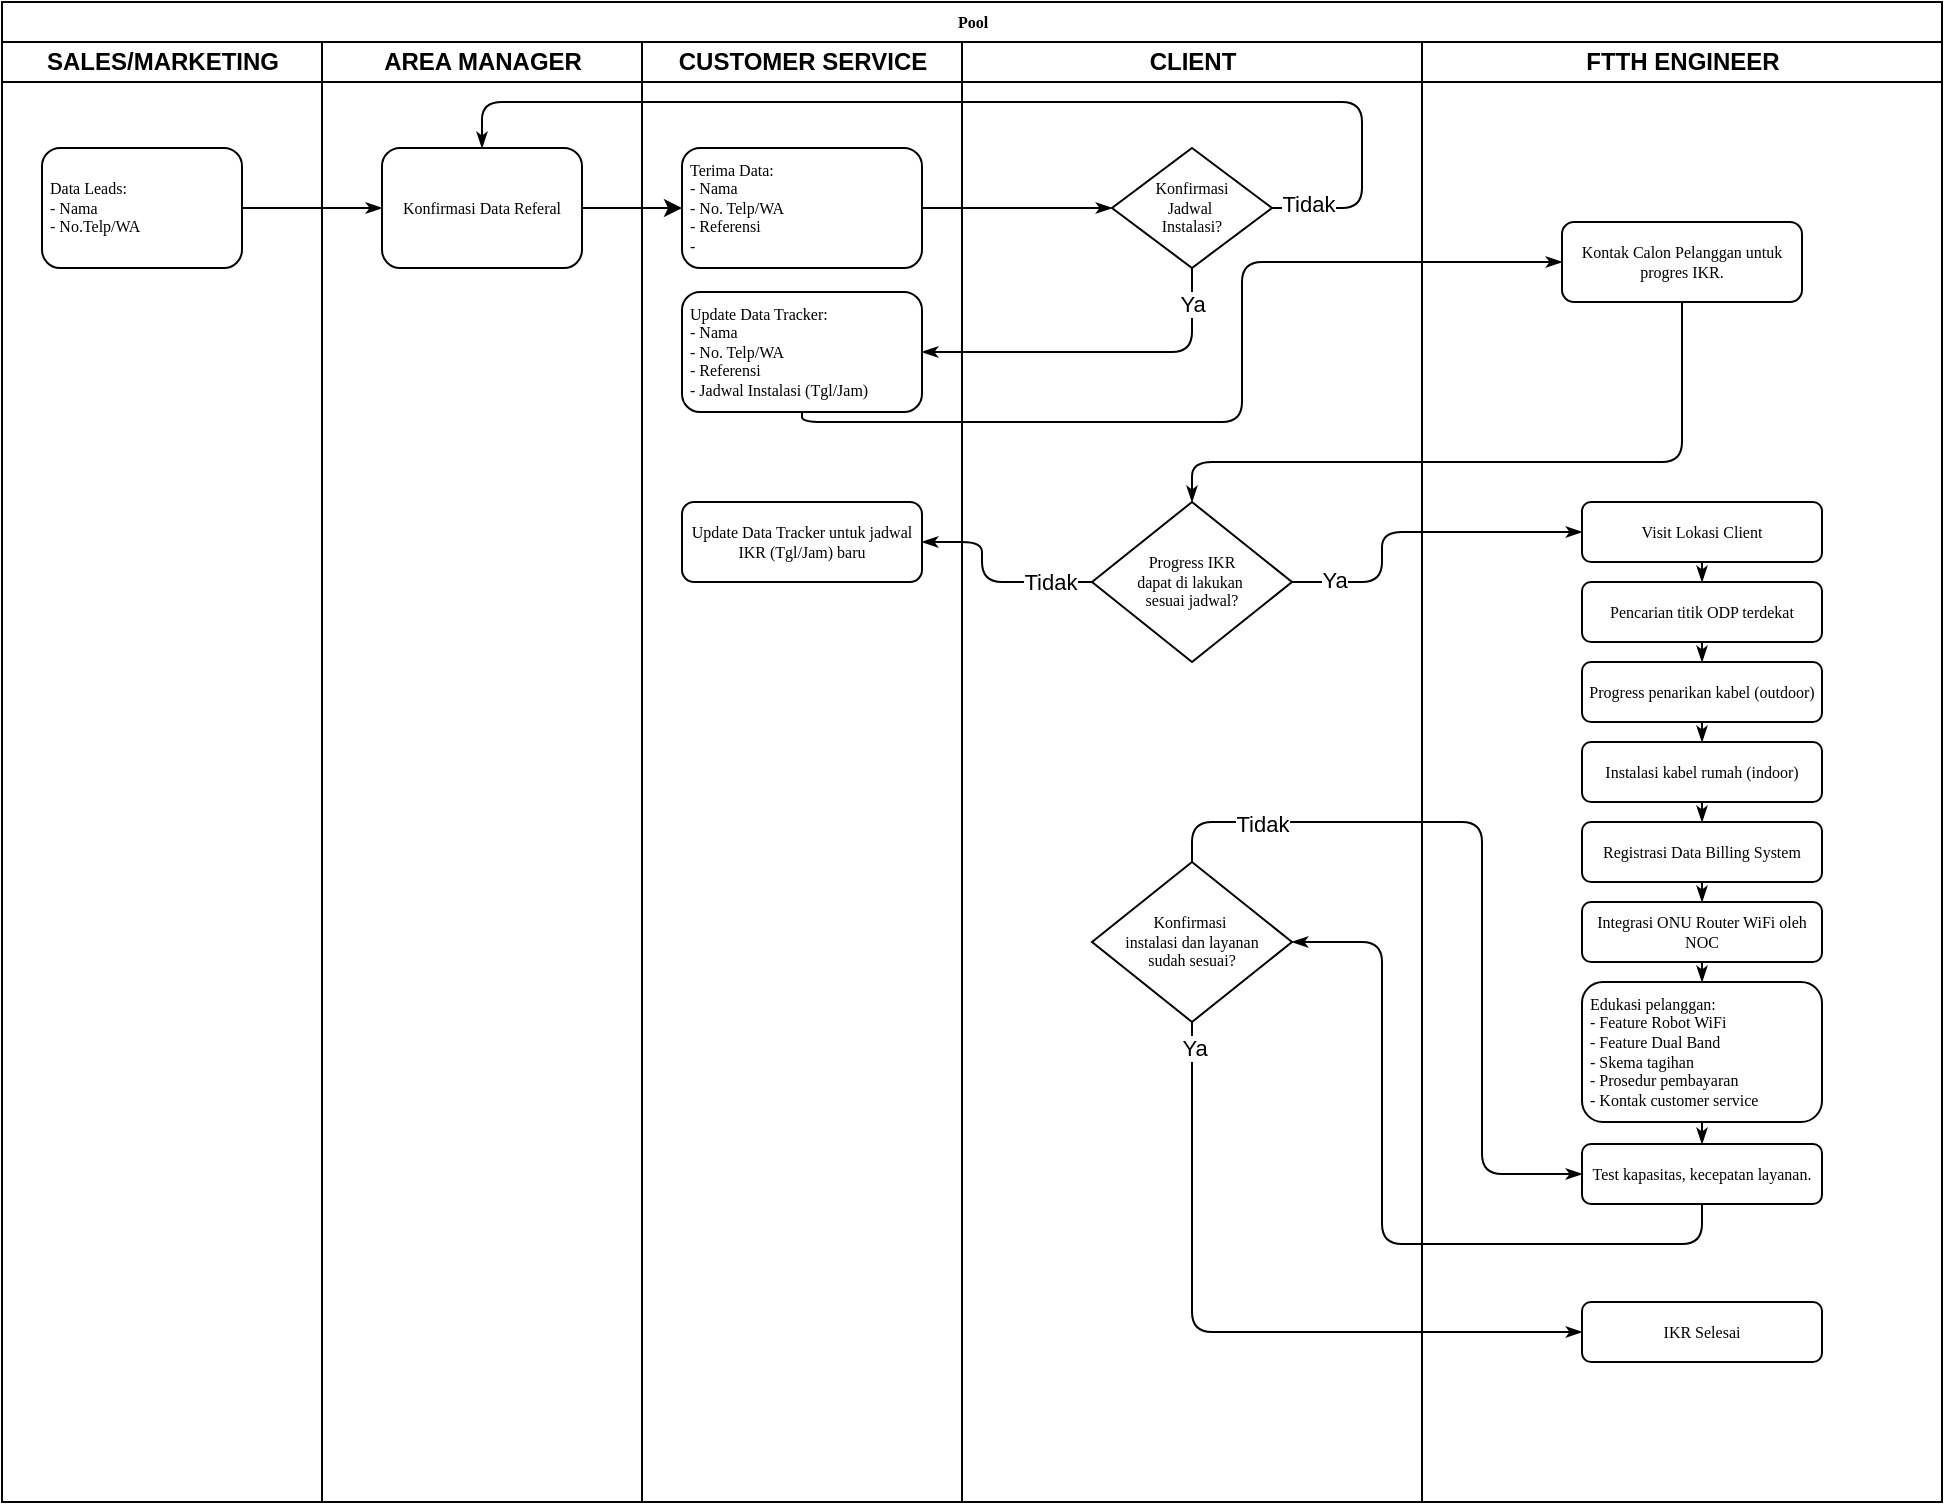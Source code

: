 <mxfile version="27.2.0">
  <diagram name="Page-1" id="74e2e168-ea6b-b213-b513-2b3c1d86103e">
    <mxGraphModel dx="1181" dy="630" grid="1" gridSize="10" guides="1" tooltips="1" connect="1" arrows="1" fold="1" page="1" pageScale="1" pageWidth="1100" pageHeight="850" background="none" math="0" shadow="0">
      <root>
        <mxCell id="0" />
        <mxCell id="1" parent="0" />
        <mxCell id="77e6c97f196da883-1" value="Pool" style="swimlane;html=1;childLayout=stackLayout;startSize=20;rounded=0;shadow=0;labelBackgroundColor=none;strokeWidth=1;fontFamily=Verdana;fontSize=8;align=center;" parent="1" vertex="1">
          <mxGeometry x="70" y="40" width="970" height="750" as="geometry" />
        </mxCell>
        <mxCell id="77e6c97f196da883-2" value="SALES/MARKETING" style="swimlane;html=1;startSize=20;" parent="77e6c97f196da883-1" vertex="1">
          <mxGeometry y="20" width="160" height="730" as="geometry" />
        </mxCell>
        <mxCell id="77e6c97f196da883-8" value="&lt;span style=&quot;background-color: transparent; color: light-dark(rgb(0, 0, 0), rgb(255, 255, 255));&quot;&gt;Data Leads:&lt;/span&gt;&lt;div&gt;&lt;span style=&quot;background-color: transparent; color: light-dark(rgb(0, 0, 0), rgb(255, 255, 255));&quot;&gt;- Nama&lt;/span&gt;&lt;/div&gt;&lt;div&gt;&lt;span style=&quot;background-color: transparent; color: light-dark(rgb(0, 0, 0), rgb(255, 255, 255));&quot;&gt;- No.Telp/WA&lt;/span&gt;&lt;/div&gt;" style="rounded=1;whiteSpace=wrap;html=1;shadow=0;labelBackgroundColor=none;strokeWidth=1;fontFamily=Verdana;fontSize=8;align=left;spacingTop=2;spacingLeft=2;spacingBottom=2;spacingRight=2;" parent="77e6c97f196da883-2" vertex="1">
          <mxGeometry x="20" y="53" width="100" height="60" as="geometry" />
        </mxCell>
        <mxCell id="77e6c97f196da883-26" style="edgeStyle=orthogonalEdgeStyle;rounded=1;html=1;labelBackgroundColor=none;startArrow=none;startFill=0;startSize=5;endArrow=classicThin;endFill=1;endSize=5;jettySize=auto;orthogonalLoop=1;strokeWidth=1;fontFamily=Verdana;fontSize=8" parent="77e6c97f196da883-1" source="77e6c97f196da883-8" target="77e6c97f196da883-11" edge="1">
          <mxGeometry relative="1" as="geometry" />
        </mxCell>
        <mxCell id="77e6c97f196da883-30" style="edgeStyle=orthogonalEdgeStyle;rounded=1;html=1;labelBackgroundColor=none;startArrow=none;startFill=0;startSize=5;endArrow=classicThin;endFill=1;endSize=5;jettySize=auto;orthogonalLoop=1;strokeWidth=1;fontFamily=Verdana;fontSize=8;entryX=1;entryY=0.5;entryDx=0;entryDy=0;exitX=0.5;exitY=1;exitDx=0;exitDy=0;" parent="77e6c97f196da883-1" source="77e6c97f196da883-13" target="77e6c97f196da883-9" edge="1">
          <mxGeometry relative="1" as="geometry">
            <mxPoint x="510" y="180" as="targetPoint" />
            <Array as="points">
              <mxPoint x="595" y="175" />
            </Array>
          </mxGeometry>
        </mxCell>
        <mxCell id="3ZI_s4VnCXpma9ha0Qns-6" value="Ya" style="edgeLabel;html=1;align=center;verticalAlign=middle;resizable=0;points=[];" vertex="1" connectable="0" parent="77e6c97f196da883-30">
          <mxGeometry x="-0.799" relative="1" as="geometry">
            <mxPoint as="offset" />
          </mxGeometry>
        </mxCell>
        <mxCell id="77e6c97f196da883-3" value="AREA MANAGER" style="swimlane;html=1;startSize=20;" parent="77e6c97f196da883-1" vertex="1">
          <mxGeometry x="160" y="20" width="160" height="730" as="geometry" />
        </mxCell>
        <mxCell id="77e6c97f196da883-11" value="Konfirmasi Data Referal" style="rounded=1;whiteSpace=wrap;html=1;shadow=0;labelBackgroundColor=none;strokeWidth=1;fontFamily=Verdana;fontSize=8;align=center;spacingTop=2;spacingLeft=2;spacingBottom=2;spacingRight=2;" parent="77e6c97f196da883-3" vertex="1">
          <mxGeometry x="30" y="53" width="100" height="60" as="geometry" />
        </mxCell>
        <mxCell id="77e6c97f196da883-4" value="CUSTOMER SERVICE" style="swimlane;html=1;startSize=20;" parent="77e6c97f196da883-1" vertex="1">
          <mxGeometry x="320" y="20" width="160" height="730" as="geometry" />
        </mxCell>
        <mxCell id="77e6c97f196da883-12" value="Terima Data:&lt;div&gt;- Nama&lt;/div&gt;&lt;div&gt;- No. Telp/WA&lt;/div&gt;&lt;div&gt;- Referensi&lt;/div&gt;&lt;div&gt;-&amp;nbsp;&lt;/div&gt;" style="rounded=1;whiteSpace=wrap;html=1;shadow=0;labelBackgroundColor=none;strokeWidth=1;fontFamily=Verdana;fontSize=8;align=left;spacingTop=2;spacingLeft=2;spacingBottom=2;spacingRight=2;" parent="77e6c97f196da883-4" vertex="1">
          <mxGeometry x="20" y="53" width="120" height="60" as="geometry" />
        </mxCell>
        <mxCell id="77e6c97f196da883-9" value="&lt;span style=&quot;&quot;&gt;Update Data Tracker:&lt;/span&gt;&lt;div style=&quot;&quot;&gt;- Nama&lt;/div&gt;&lt;div style=&quot;&quot;&gt;- No. Telp/WA&lt;/div&gt;&lt;div style=&quot;&quot;&gt;- Referensi&lt;/div&gt;&lt;div style=&quot;&quot;&gt;- Jadwal Instalasi (Tgl/Jam)&lt;/div&gt;" style="rounded=1;whiteSpace=wrap;html=1;shadow=0;labelBackgroundColor=none;strokeWidth=1;fontFamily=Verdana;fontSize=8;align=left;spacingTop=2;spacingBottom=2;spacingLeft=2;spacingRight=2;" parent="77e6c97f196da883-4" vertex="1">
          <mxGeometry x="20" y="125" width="120" height="60" as="geometry" />
        </mxCell>
        <mxCell id="3ZI_s4VnCXpma9ha0Qns-19" value="&lt;span style=&quot;&quot;&gt;Update Data Tracker untuk j&lt;/span&gt;&lt;span style=&quot;background-color: transparent; color: light-dark(rgb(0, 0, 0), rgb(255, 255, 255));&quot;&gt;adwal IKR (Tgl/Jam) baru&lt;/span&gt;" style="rounded=1;whiteSpace=wrap;html=1;shadow=0;labelBackgroundColor=none;strokeWidth=1;fontFamily=Verdana;fontSize=8;align=center;spacingTop=2;spacingBottom=2;spacingLeft=2;spacingRight=2;" vertex="1" parent="77e6c97f196da883-4">
          <mxGeometry x="20" y="230" width="120" height="40" as="geometry" />
        </mxCell>
        <mxCell id="77e6c97f196da883-5" value="CLIENT" style="swimlane;html=1;startSize=20;" parent="77e6c97f196da883-1" vertex="1">
          <mxGeometry x="480" y="20" width="230" height="730" as="geometry" />
        </mxCell>
        <mxCell id="77e6c97f196da883-13" value="Konfirmasi&lt;div&gt;Jadwal&amp;nbsp;&lt;/div&gt;&lt;div&gt;Instalasi?&lt;/div&gt;" style="rhombus;whiteSpace=wrap;html=1;rounded=0;shadow=0;labelBackgroundColor=none;strokeWidth=1;fontFamily=Verdana;fontSize=8;align=center;" parent="77e6c97f196da883-5" vertex="1">
          <mxGeometry x="75" y="53" width="80" height="60" as="geometry" />
        </mxCell>
        <mxCell id="3ZI_s4VnCXpma9ha0Qns-16" value="Progress IKR&lt;div&gt;dapat di lakukan&amp;nbsp;&lt;/div&gt;&lt;div&gt;sesuai jadwal?&lt;/div&gt;" style="rhombus;whiteSpace=wrap;html=1;rounded=0;shadow=0;labelBackgroundColor=none;strokeWidth=1;fontFamily=Verdana;fontSize=8;align=center;" vertex="1" parent="77e6c97f196da883-5">
          <mxGeometry x="65" y="230" width="100" height="80" as="geometry" />
        </mxCell>
        <mxCell id="3ZI_s4VnCXpma9ha0Qns-50" value="Konfirmasi&amp;nbsp;&lt;div&gt;instalasi&amp;nbsp;&lt;span style=&quot;background-color: transparent; color: light-dark(rgb(0, 0, 0), rgb(255, 255, 255));&quot;&gt;dan layanan&lt;/span&gt;&lt;/div&gt;&lt;div&gt;&lt;span style=&quot;background-color: transparent; color: light-dark(rgb(0, 0, 0), rgb(255, 255, 255));&quot;&gt;sudah sesuai?&lt;/span&gt;&lt;/div&gt;" style="rhombus;whiteSpace=wrap;html=1;rounded=0;shadow=0;labelBackgroundColor=none;strokeWidth=1;fontFamily=Verdana;fontSize=8;align=center;" vertex="1" parent="77e6c97f196da883-5">
          <mxGeometry x="65" y="410" width="100" height="80" as="geometry" />
        </mxCell>
        <mxCell id="77e6c97f196da883-6" value="FTTH ENGINEER" style="swimlane;html=1;startSize=20;" parent="77e6c97f196da883-1" vertex="1">
          <mxGeometry x="710" y="20" width="260" height="730" as="geometry" />
        </mxCell>
        <mxCell id="3ZI_s4VnCXpma9ha0Qns-13" value="Kontak Calon Pelanggan untuk progres IKR." style="rounded=1;whiteSpace=wrap;html=1;shadow=0;strokeColor=default;strokeWidth=1;align=center;verticalAlign=middle;spacingLeft=2;spacingRight=2;spacingTop=2;spacingBottom=2;fontFamily=Verdana;fontSize=8;fontColor=default;labelBackgroundColor=none;fillColor=default;" vertex="1" parent="77e6c97f196da883-6">
          <mxGeometry x="70" y="90" width="120" height="40" as="geometry" />
        </mxCell>
        <mxCell id="3ZI_s4VnCXpma9ha0Qns-40" style="edgeStyle=orthogonalEdgeStyle;shape=connector;rounded=1;orthogonalLoop=1;jettySize=auto;html=1;exitX=0.5;exitY=1;exitDx=0;exitDy=0;entryX=0.5;entryY=0;entryDx=0;entryDy=0;strokeColor=default;strokeWidth=1;align=center;verticalAlign=middle;fontFamily=Helvetica;fontSize=11;fontColor=default;labelBackgroundColor=default;resizable=0;startArrow=none;startFill=0;startSize=5;endArrow=classicThin;endFill=1;endSize=5;" edge="1" parent="77e6c97f196da883-6" source="3ZI_s4VnCXpma9ha0Qns-26" target="3ZI_s4VnCXpma9ha0Qns-29">
          <mxGeometry relative="1" as="geometry" />
        </mxCell>
        <mxCell id="3ZI_s4VnCXpma9ha0Qns-26" value="Visit Lokasi Client" style="rounded=1;whiteSpace=wrap;html=1;shadow=0;strokeColor=default;strokeWidth=1;align=center;verticalAlign=middle;spacingLeft=2;spacingRight=2;spacingTop=2;spacingBottom=2;fontFamily=Verdana;fontSize=8;fontColor=default;labelBackgroundColor=none;fillColor=default;" vertex="1" parent="77e6c97f196da883-6">
          <mxGeometry x="80" y="230" width="120" height="30" as="geometry" />
        </mxCell>
        <mxCell id="3ZI_s4VnCXpma9ha0Qns-41" style="edgeStyle=orthogonalEdgeStyle;shape=connector;rounded=1;orthogonalLoop=1;jettySize=auto;html=1;exitX=0.5;exitY=1;exitDx=0;exitDy=0;entryX=0.5;entryY=0;entryDx=0;entryDy=0;strokeColor=default;strokeWidth=1;align=center;verticalAlign=middle;fontFamily=Helvetica;fontSize=11;fontColor=default;labelBackgroundColor=default;resizable=0;startArrow=none;startFill=0;startSize=5;endArrow=classicThin;endFill=1;endSize=5;" edge="1" parent="77e6c97f196da883-6" source="3ZI_s4VnCXpma9ha0Qns-29" target="3ZI_s4VnCXpma9ha0Qns-31">
          <mxGeometry relative="1" as="geometry" />
        </mxCell>
        <mxCell id="3ZI_s4VnCXpma9ha0Qns-29" value="Pencarian titik ODP terdekat" style="rounded=1;whiteSpace=wrap;html=1;shadow=0;strokeColor=default;strokeWidth=1;align=center;verticalAlign=middle;spacingLeft=2;spacingRight=2;spacingTop=2;spacingBottom=2;fontFamily=Verdana;fontSize=8;fontColor=default;labelBackgroundColor=none;fillColor=default;" vertex="1" parent="77e6c97f196da883-6">
          <mxGeometry x="80" y="270" width="120" height="30" as="geometry" />
        </mxCell>
        <mxCell id="3ZI_s4VnCXpma9ha0Qns-42" style="edgeStyle=orthogonalEdgeStyle;shape=connector;rounded=1;orthogonalLoop=1;jettySize=auto;html=1;exitX=0.5;exitY=1;exitDx=0;exitDy=0;entryX=0.5;entryY=0;entryDx=0;entryDy=0;strokeColor=default;strokeWidth=1;align=center;verticalAlign=middle;fontFamily=Helvetica;fontSize=11;fontColor=default;labelBackgroundColor=default;resizable=0;startArrow=none;startFill=0;startSize=5;endArrow=classicThin;endFill=1;endSize=5;" edge="1" parent="77e6c97f196da883-6" source="3ZI_s4VnCXpma9ha0Qns-31" target="3ZI_s4VnCXpma9ha0Qns-32">
          <mxGeometry relative="1" as="geometry" />
        </mxCell>
        <mxCell id="3ZI_s4VnCXpma9ha0Qns-31" value="Progress penarikan kabel (outdoor)" style="rounded=1;whiteSpace=wrap;html=1;shadow=0;strokeColor=default;strokeWidth=1;align=center;verticalAlign=middle;spacingLeft=2;spacingRight=2;spacingTop=2;spacingBottom=2;fontFamily=Verdana;fontSize=8;fontColor=default;labelBackgroundColor=none;fillColor=default;" vertex="1" parent="77e6c97f196da883-6">
          <mxGeometry x="80" y="310" width="120" height="30" as="geometry" />
        </mxCell>
        <mxCell id="3ZI_s4VnCXpma9ha0Qns-44" style="edgeStyle=orthogonalEdgeStyle;shape=connector;rounded=1;orthogonalLoop=1;jettySize=auto;html=1;exitX=0.5;exitY=1;exitDx=0;exitDy=0;entryX=0.5;entryY=0;entryDx=0;entryDy=0;strokeColor=default;strokeWidth=1;align=center;verticalAlign=middle;fontFamily=Helvetica;fontSize=11;fontColor=default;labelBackgroundColor=default;resizable=0;startArrow=none;startFill=0;startSize=5;endArrow=classicThin;endFill=1;endSize=5;" edge="1" parent="77e6c97f196da883-6" source="3ZI_s4VnCXpma9ha0Qns-32" target="3ZI_s4VnCXpma9ha0Qns-36">
          <mxGeometry relative="1" as="geometry" />
        </mxCell>
        <mxCell id="3ZI_s4VnCXpma9ha0Qns-32" value="Instalasi kabel rumah (indoor)" style="rounded=1;whiteSpace=wrap;html=1;shadow=0;strokeColor=default;strokeWidth=1;align=center;verticalAlign=middle;spacingLeft=2;spacingRight=2;spacingTop=2;spacingBottom=2;fontFamily=Verdana;fontSize=8;fontColor=default;labelBackgroundColor=none;fillColor=default;" vertex="1" parent="77e6c97f196da883-6">
          <mxGeometry x="80" y="350" width="120" height="30" as="geometry" />
        </mxCell>
        <mxCell id="3ZI_s4VnCXpma9ha0Qns-45" style="edgeStyle=orthogonalEdgeStyle;shape=connector;rounded=1;orthogonalLoop=1;jettySize=auto;html=1;exitX=0.5;exitY=1;exitDx=0;exitDy=0;entryX=0.5;entryY=0;entryDx=0;entryDy=0;strokeColor=default;strokeWidth=1;align=center;verticalAlign=middle;fontFamily=Helvetica;fontSize=11;fontColor=default;labelBackgroundColor=default;resizable=0;startArrow=none;startFill=0;startSize=5;endArrow=classicThin;endFill=1;endSize=5;" edge="1" parent="77e6c97f196da883-6" source="3ZI_s4VnCXpma9ha0Qns-36" target="3ZI_s4VnCXpma9ha0Qns-37">
          <mxGeometry relative="1" as="geometry" />
        </mxCell>
        <mxCell id="3ZI_s4VnCXpma9ha0Qns-36" value="Registrasi Data Billing System" style="rounded=1;whiteSpace=wrap;html=1;shadow=0;strokeColor=default;strokeWidth=1;align=center;verticalAlign=middle;spacingLeft=2;spacingRight=2;spacingTop=2;spacingBottom=2;fontFamily=Verdana;fontSize=8;fontColor=default;labelBackgroundColor=none;fillColor=default;" vertex="1" parent="77e6c97f196da883-6">
          <mxGeometry x="80" y="390" width="120" height="30" as="geometry" />
        </mxCell>
        <mxCell id="3ZI_s4VnCXpma9ha0Qns-46" style="edgeStyle=orthogonalEdgeStyle;shape=connector;rounded=1;orthogonalLoop=1;jettySize=auto;html=1;exitX=0.5;exitY=1;exitDx=0;exitDy=0;entryX=0.5;entryY=0;entryDx=0;entryDy=0;strokeColor=default;strokeWidth=1;align=center;verticalAlign=middle;fontFamily=Helvetica;fontSize=11;fontColor=default;labelBackgroundColor=default;resizable=0;startArrow=none;startFill=0;startSize=5;endArrow=classicThin;endFill=1;endSize=5;" edge="1" parent="77e6c97f196da883-6" source="3ZI_s4VnCXpma9ha0Qns-37" target="3ZI_s4VnCXpma9ha0Qns-38">
          <mxGeometry relative="1" as="geometry" />
        </mxCell>
        <mxCell id="3ZI_s4VnCXpma9ha0Qns-37" value="Integrasi ONU Router WiFi oleh NOC" style="rounded=1;whiteSpace=wrap;html=1;shadow=0;strokeColor=default;strokeWidth=1;align=center;verticalAlign=middle;spacingLeft=2;spacingRight=2;spacingTop=2;spacingBottom=2;fontFamily=Verdana;fontSize=8;fontColor=default;labelBackgroundColor=none;fillColor=default;" vertex="1" parent="77e6c97f196da883-6">
          <mxGeometry x="80" y="430" width="120" height="30" as="geometry" />
        </mxCell>
        <mxCell id="3ZI_s4VnCXpma9ha0Qns-47" style="edgeStyle=orthogonalEdgeStyle;shape=connector;rounded=1;orthogonalLoop=1;jettySize=auto;html=1;exitX=0.5;exitY=1;exitDx=0;exitDy=0;entryX=0.5;entryY=0;entryDx=0;entryDy=0;strokeColor=default;strokeWidth=1;align=center;verticalAlign=middle;fontFamily=Helvetica;fontSize=11;fontColor=default;labelBackgroundColor=default;resizable=0;startArrow=none;startFill=0;startSize=5;endArrow=classicThin;endFill=1;endSize=5;" edge="1" parent="77e6c97f196da883-6" source="3ZI_s4VnCXpma9ha0Qns-38" target="3ZI_s4VnCXpma9ha0Qns-39">
          <mxGeometry relative="1" as="geometry" />
        </mxCell>
        <mxCell id="3ZI_s4VnCXpma9ha0Qns-38" value="&lt;span style=&quot;background-color: transparent; color: light-dark(rgb(0, 0, 0), rgb(255, 255, 255));&quot;&gt;Edukasi pelanggan:&lt;/span&gt;&lt;br&gt;&lt;span style=&quot;background-color: transparent; color: light-dark(rgb(0, 0, 0), rgb(255, 255, 255));&quot;&gt;- Feature Robot WiFi&lt;/span&gt;&lt;br&gt;&lt;span style=&quot;background-color: transparent; color: light-dark(rgb(0, 0, 0), rgb(255, 255, 255));&quot;&gt;- Feature Dual Band&lt;/span&gt;&lt;br&gt;&lt;span style=&quot;background-color: transparent; color: light-dark(rgb(0, 0, 0), rgb(255, 255, 255));&quot;&gt;- Skema tagihan&lt;/span&gt;&lt;br&gt;&lt;span style=&quot;background-color: transparent; color: light-dark(rgb(0, 0, 0), rgb(255, 255, 255));&quot;&gt;- Prosedur pembayaran&lt;/span&gt;&lt;br&gt;&lt;span style=&quot;background-color: transparent; color: light-dark(rgb(0, 0, 0), rgb(255, 255, 255));&quot;&gt;- Kontak customer service&lt;/span&gt;" style="rounded=1;whiteSpace=wrap;html=1;shadow=0;strokeColor=default;strokeWidth=1;align=left;verticalAlign=middle;spacingLeft=2;spacingRight=2;spacingTop=2;spacingBottom=2;fontFamily=Verdana;fontSize=8;fontColor=default;labelBackgroundColor=none;fillColor=default;" vertex="1" parent="77e6c97f196da883-6">
          <mxGeometry x="80" y="470" width="120" height="70" as="geometry" />
        </mxCell>
        <mxCell id="3ZI_s4VnCXpma9ha0Qns-39" value="Test kapasitas, kecepatan layanan." style="rounded=1;whiteSpace=wrap;html=1;shadow=0;strokeColor=default;strokeWidth=1;align=center;verticalAlign=middle;spacingLeft=2;spacingRight=2;spacingTop=2;spacingBottom=2;fontFamily=Verdana;fontSize=8;fontColor=default;labelBackgroundColor=none;fillColor=default;" vertex="1" parent="77e6c97f196da883-6">
          <mxGeometry x="80" y="551" width="120" height="30" as="geometry" />
        </mxCell>
        <mxCell id="3ZI_s4VnCXpma9ha0Qns-51" value="IKR Selesai" style="rounded=1;whiteSpace=wrap;html=1;shadow=0;strokeColor=default;strokeWidth=1;align=center;verticalAlign=middle;spacingLeft=2;spacingRight=2;spacingTop=2;spacingBottom=2;fontFamily=Verdana;fontSize=8;fontColor=default;labelBackgroundColor=none;fillColor=default;" vertex="1" parent="77e6c97f196da883-6">
          <mxGeometry x="80" y="630" width="120" height="30" as="geometry" />
        </mxCell>
        <mxCell id="3ZI_s4VnCXpma9ha0Qns-1" value="" style="edgeStyle=orthogonalEdgeStyle;rounded=0;orthogonalLoop=1;jettySize=auto;html=1;entryX=0;entryY=0.5;entryDx=0;entryDy=0;exitX=1;exitY=0.5;exitDx=0;exitDy=0;" edge="1" parent="77e6c97f196da883-1" source="77e6c97f196da883-11" target="77e6c97f196da883-12">
          <mxGeometry relative="1" as="geometry">
            <mxPoint x="320" y="150" as="sourcePoint" />
          </mxGeometry>
        </mxCell>
        <mxCell id="77e6c97f196da883-29" style="edgeStyle=orthogonalEdgeStyle;rounded=1;html=1;labelBackgroundColor=none;startArrow=none;startFill=0;startSize=5;endArrow=classicThin;endFill=1;endSize=5;jettySize=auto;orthogonalLoop=1;strokeWidth=1;fontFamily=Verdana;fontSize=8" parent="77e6c97f196da883-1" source="77e6c97f196da883-12" target="77e6c97f196da883-13" edge="1">
          <mxGeometry relative="1" as="geometry" />
        </mxCell>
        <mxCell id="3ZI_s4VnCXpma9ha0Qns-11" style="edgeStyle=orthogonalEdgeStyle;rounded=1;orthogonalLoop=1;jettySize=auto;html=1;entryX=0.5;entryY=0;entryDx=0;entryDy=0;exitX=1;exitY=0.5;exitDx=0;exitDy=0;strokeColor=default;strokeWidth=1;align=center;verticalAlign=middle;fontFamily=Verdana;fontSize=8;fontColor=default;labelBackgroundColor=none;startArrow=none;startFill=0;startSize=5;endArrow=classicThin;endFill=1;endSize=5;" edge="1" parent="77e6c97f196da883-1" source="77e6c97f196da883-13" target="77e6c97f196da883-11">
          <mxGeometry relative="1" as="geometry">
            <Array as="points">
              <mxPoint x="680" y="103" />
              <mxPoint x="680" y="50" />
              <mxPoint x="240" y="50" />
            </Array>
          </mxGeometry>
        </mxCell>
        <mxCell id="3ZI_s4VnCXpma9ha0Qns-12" value="Tidak" style="edgeLabel;html=1;align=center;verticalAlign=middle;resizable=0;points=[];rounded=1;strokeColor=default;strokeWidth=1;fontFamily=Helvetica;fontSize=11;fontColor=default;labelBackgroundColor=default;fillColor=none;gradientColor=none;" vertex="1" connectable="0" parent="3ZI_s4VnCXpma9ha0Qns-11">
          <mxGeometry x="-0.935" y="2" relative="1" as="geometry">
            <mxPoint as="offset" />
          </mxGeometry>
        </mxCell>
        <mxCell id="3ZI_s4VnCXpma9ha0Qns-17" value="" style="edgeStyle=orthogonalEdgeStyle;rounded=1;orthogonalLoop=1;jettySize=auto;html=1;fontFamily=Verdana;fontSize=8;fontColor=default;labelBackgroundColor=none;entryX=0.5;entryY=0;entryDx=0;entryDy=0;strokeColor=default;strokeWidth=1;align=center;verticalAlign=middle;startArrow=none;startFill=0;startSize=5;endArrow=classicThin;endFill=1;endSize=5;" edge="1" parent="77e6c97f196da883-1" source="3ZI_s4VnCXpma9ha0Qns-13" target="3ZI_s4VnCXpma9ha0Qns-16">
          <mxGeometry relative="1" as="geometry">
            <Array as="points">
              <mxPoint x="840" y="230" />
              <mxPoint x="595" y="230" />
            </Array>
          </mxGeometry>
        </mxCell>
        <mxCell id="3ZI_s4VnCXpma9ha0Qns-18" style="edgeStyle=orthogonalEdgeStyle;rounded=1;orthogonalLoop=1;jettySize=auto;html=1;exitX=0;exitY=0.5;exitDx=0;exitDy=0;fontFamily=Verdana;fontSize=8;fontColor=default;labelBackgroundColor=none;entryX=1;entryY=0.5;entryDx=0;entryDy=0;strokeColor=default;strokeWidth=1;align=center;verticalAlign=middle;startArrow=none;startFill=0;startSize=5;endArrow=classicThin;endFill=1;endSize=5;" edge="1" parent="77e6c97f196da883-1" source="3ZI_s4VnCXpma9ha0Qns-16" target="3ZI_s4VnCXpma9ha0Qns-19">
          <mxGeometry relative="1" as="geometry">
            <mxPoint x="420" y="350" as="targetPoint" />
            <Array as="points">
              <mxPoint x="490" y="290" />
              <mxPoint x="490" y="270" />
            </Array>
          </mxGeometry>
        </mxCell>
        <mxCell id="3ZI_s4VnCXpma9ha0Qns-25" value="Tidak" style="edgeLabel;html=1;align=center;verticalAlign=middle;resizable=0;points=[];rounded=1;shadow=0;strokeColor=default;strokeWidth=1;spacingLeft=2;spacingRight=2;spacingTop=2;spacingBottom=2;fontFamily=Helvetica;fontSize=11;fontColor=default;labelBackgroundColor=default;fillColor=none;gradientColor=none;" vertex="1" connectable="0" parent="3ZI_s4VnCXpma9ha0Qns-18">
          <mxGeometry x="-0.284" relative="1" as="geometry">
            <mxPoint x="16" as="offset" />
          </mxGeometry>
        </mxCell>
        <mxCell id="3ZI_s4VnCXpma9ha0Qns-27" style="edgeStyle=orthogonalEdgeStyle;rounded=1;orthogonalLoop=1;jettySize=auto;html=1;exitX=1;exitY=0.5;exitDx=0;exitDy=0;entryX=0;entryY=0.5;entryDx=0;entryDy=0;fontFamily=Verdana;fontSize=8;fontColor=default;labelBackgroundColor=none;strokeColor=default;strokeWidth=1;align=center;verticalAlign=middle;startArrow=none;startFill=0;startSize=5;endArrow=classicThin;endFill=1;endSize=5;" edge="1" parent="77e6c97f196da883-1" source="3ZI_s4VnCXpma9ha0Qns-16" target="3ZI_s4VnCXpma9ha0Qns-26">
          <mxGeometry relative="1" as="geometry">
            <Array as="points">
              <mxPoint x="690" y="290" />
              <mxPoint x="690" y="265" />
            </Array>
          </mxGeometry>
        </mxCell>
        <mxCell id="3ZI_s4VnCXpma9ha0Qns-35" value="Ya" style="edgeLabel;html=1;align=center;verticalAlign=middle;resizable=0;points=[];rounded=1;shadow=0;strokeColor=default;strokeWidth=1;spacingLeft=2;spacingRight=2;spacingTop=2;spacingBottom=2;fontFamily=Helvetica;fontSize=11;fontColor=default;labelBackgroundColor=default;fillColor=none;gradientColor=none;" vertex="1" connectable="0" parent="3ZI_s4VnCXpma9ha0Qns-27">
          <mxGeometry x="-0.684" y="1" relative="1" as="geometry">
            <mxPoint x="-6" as="offset" />
          </mxGeometry>
        </mxCell>
        <mxCell id="3ZI_s4VnCXpma9ha0Qns-33" style="edgeStyle=orthogonalEdgeStyle;rounded=1;orthogonalLoop=1;jettySize=auto;html=1;exitX=0.5;exitY=1;exitDx=0;exitDy=0;entryX=0;entryY=0.5;entryDx=0;entryDy=0;fontFamily=Verdana;fontSize=8;fontColor=default;labelBackgroundColor=none;strokeColor=default;strokeWidth=1;align=center;verticalAlign=middle;startArrow=none;startFill=0;startSize=5;endArrow=classicThin;endFill=1;endSize=5;" edge="1" parent="77e6c97f196da883-1" source="77e6c97f196da883-9" target="3ZI_s4VnCXpma9ha0Qns-13">
          <mxGeometry relative="1" as="geometry">
            <Array as="points">
              <mxPoint x="400" y="210" />
              <mxPoint x="620" y="210" />
              <mxPoint x="620" y="130" />
            </Array>
          </mxGeometry>
        </mxCell>
        <mxCell id="3ZI_s4VnCXpma9ha0Qns-48" style="edgeStyle=orthogonalEdgeStyle;shape=connector;rounded=1;orthogonalLoop=1;jettySize=auto;html=1;exitX=0.5;exitY=1;exitDx=0;exitDy=0;strokeColor=default;strokeWidth=1;align=center;verticalAlign=middle;fontFamily=Helvetica;fontSize=11;fontColor=default;labelBackgroundColor=default;resizable=0;startArrow=none;startFill=0;startSize=5;endArrow=classicThin;endFill=1;endSize=5;entryX=1;entryY=0.5;entryDx=0;entryDy=0;" edge="1" parent="77e6c97f196da883-1" source="3ZI_s4VnCXpma9ha0Qns-39" target="3ZI_s4VnCXpma9ha0Qns-50">
          <mxGeometry relative="1" as="geometry">
            <mxPoint x="610" y="640" as="targetPoint" />
            <Array as="points">
              <mxPoint x="850" y="621" />
              <mxPoint x="690" y="621" />
              <mxPoint x="690" y="470" />
            </Array>
          </mxGeometry>
        </mxCell>
        <mxCell id="3ZI_s4VnCXpma9ha0Qns-52" style="edgeStyle=orthogonalEdgeStyle;shape=connector;rounded=1;orthogonalLoop=1;jettySize=auto;html=1;exitX=0.5;exitY=1;exitDx=0;exitDy=0;entryX=0;entryY=0.5;entryDx=0;entryDy=0;strokeColor=default;strokeWidth=1;align=center;verticalAlign=middle;fontFamily=Helvetica;fontSize=11;fontColor=default;labelBackgroundColor=default;resizable=0;startArrow=none;startFill=0;startSize=5;endArrow=classicThin;endFill=1;endSize=5;" edge="1" parent="77e6c97f196da883-1" source="3ZI_s4VnCXpma9ha0Qns-50" target="3ZI_s4VnCXpma9ha0Qns-51">
          <mxGeometry relative="1" as="geometry" />
        </mxCell>
        <mxCell id="3ZI_s4VnCXpma9ha0Qns-53" value="Ya" style="edgeLabel;html=1;align=center;verticalAlign=middle;resizable=0;points=[];rounded=1;shadow=0;strokeColor=default;strokeWidth=1;spacingLeft=2;spacingRight=2;spacingTop=2;spacingBottom=2;fontFamily=Helvetica;fontSize=11;fontColor=default;labelBackgroundColor=default;fillColor=none;gradientColor=none;" vertex="1" connectable="0" parent="3ZI_s4VnCXpma9ha0Qns-52">
          <mxGeometry x="-0.925" y="1" relative="1" as="geometry">
            <mxPoint as="offset" />
          </mxGeometry>
        </mxCell>
        <mxCell id="3ZI_s4VnCXpma9ha0Qns-54" style="edgeStyle=orthogonalEdgeStyle;shape=connector;rounded=1;orthogonalLoop=1;jettySize=auto;html=1;exitX=0.5;exitY=0;exitDx=0;exitDy=0;entryX=0;entryY=0.5;entryDx=0;entryDy=0;strokeColor=default;strokeWidth=1;align=center;verticalAlign=middle;fontFamily=Helvetica;fontSize=11;fontColor=default;labelBackgroundColor=default;resizable=0;startArrow=none;startFill=0;startSize=5;endArrow=classicThin;endFill=1;endSize=5;" edge="1" parent="77e6c97f196da883-1" source="3ZI_s4VnCXpma9ha0Qns-50" target="3ZI_s4VnCXpma9ha0Qns-39">
          <mxGeometry relative="1" as="geometry">
            <Array as="points">
              <mxPoint x="595" y="410" />
              <mxPoint x="740" y="410" />
              <mxPoint x="740" y="586" />
            </Array>
          </mxGeometry>
        </mxCell>
        <mxCell id="3ZI_s4VnCXpma9ha0Qns-55" value="Tidak" style="edgeLabel;html=1;align=center;verticalAlign=middle;resizable=0;points=[];rounded=1;shadow=0;strokeColor=default;strokeWidth=1;spacingLeft=2;spacingRight=2;spacingTop=2;spacingBottom=2;fontFamily=Helvetica;fontSize=11;fontColor=default;labelBackgroundColor=default;fillColor=none;gradientColor=none;" vertex="1" connectable="0" parent="3ZI_s4VnCXpma9ha0Qns-54">
          <mxGeometry x="-0.718" y="-1" relative="1" as="geometry">
            <mxPoint as="offset" />
          </mxGeometry>
        </mxCell>
      </root>
    </mxGraphModel>
  </diagram>
</mxfile>
